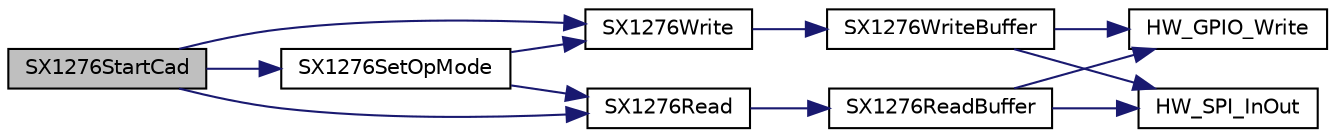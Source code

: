 digraph "SX1276StartCad"
{
  edge [fontname="Helvetica",fontsize="10",labelfontname="Helvetica",labelfontsize="10"];
  node [fontname="Helvetica",fontsize="10",shape=record];
  rankdir="LR";
  Node636 [label="SX1276StartCad",height=0.2,width=0.4,color="black", fillcolor="grey75", style="filled", fontcolor="black"];
  Node636 -> Node637 [color="midnightblue",fontsize="10",style="solid",fontname="Helvetica"];
  Node637 [label="SX1276Write",height=0.2,width=0.4,color="black", fillcolor="white", style="filled",URL="$sx1276_8c.html#a15374c2bed5d3ff2d6b95fdf177b645e",tooltip="Writes the radio register at the specified address "];
  Node637 -> Node638 [color="midnightblue",fontsize="10",style="solid",fontname="Helvetica"];
  Node638 [label="SX1276WriteBuffer",height=0.2,width=0.4,color="black", fillcolor="white", style="filled",URL="$sx1276_8c.html#aba51c12ba7f6d704cdeed69201507983",tooltip="Writes multiple radio registers starting at address "];
  Node638 -> Node639 [color="midnightblue",fontsize="10",style="solid",fontname="Helvetica"];
  Node639 [label="HW_GPIO_Write",height=0.2,width=0.4,color="black", fillcolor="white", style="filled",URL="$group___lory_s_d_k___g_p_i_o___functions.html#ga64b37e6d4da7e8f148c92f898aed98de",tooltip="Writes the given value to the GPIO output "];
  Node638 -> Node640 [color="midnightblue",fontsize="10",style="solid",fontname="Helvetica"];
  Node640 [label="HW_SPI_InOut",height=0.2,width=0.4,color="black", fillcolor="white", style="filled",URL="$hw__spi_8h.html#ae0d3f21fb84de59193e82bd1943d5563",tooltip="Sends outData and receives inData "];
  Node636 -> Node641 [color="midnightblue",fontsize="10",style="solid",fontname="Helvetica"];
  Node641 [label="SX1276Read",height=0.2,width=0.4,color="black", fillcolor="white", style="filled",URL="$sx1276_8c.html#a1c0054da62dacb13d6286a7cfe01d863",tooltip="Reads the radio register at the specified address "];
  Node641 -> Node642 [color="midnightblue",fontsize="10",style="solid",fontname="Helvetica"];
  Node642 [label="SX1276ReadBuffer",height=0.2,width=0.4,color="black", fillcolor="white", style="filled",URL="$sx1276_8c.html#a9b3df4400813ac6aed7b77f400436ad0",tooltip="Reads multiple radio registers starting at address "];
  Node642 -> Node639 [color="midnightblue",fontsize="10",style="solid",fontname="Helvetica"];
  Node642 -> Node640 [color="midnightblue",fontsize="10",style="solid",fontname="Helvetica"];
  Node636 -> Node643 [color="midnightblue",fontsize="10",style="solid",fontname="Helvetica"];
  Node643 [label="SX1276SetOpMode",height=0.2,width=0.4,color="black", fillcolor="white", style="filled",URL="$sx1276_8c.html#aaaac2e0d7b5bd63fabf38a235d27a452",tooltip="Sets the SX1276 operating mode "];
  Node643 -> Node637 [color="midnightblue",fontsize="10",style="solid",fontname="Helvetica"];
  Node643 -> Node641 [color="midnightblue",fontsize="10",style="solid",fontname="Helvetica"];
}
